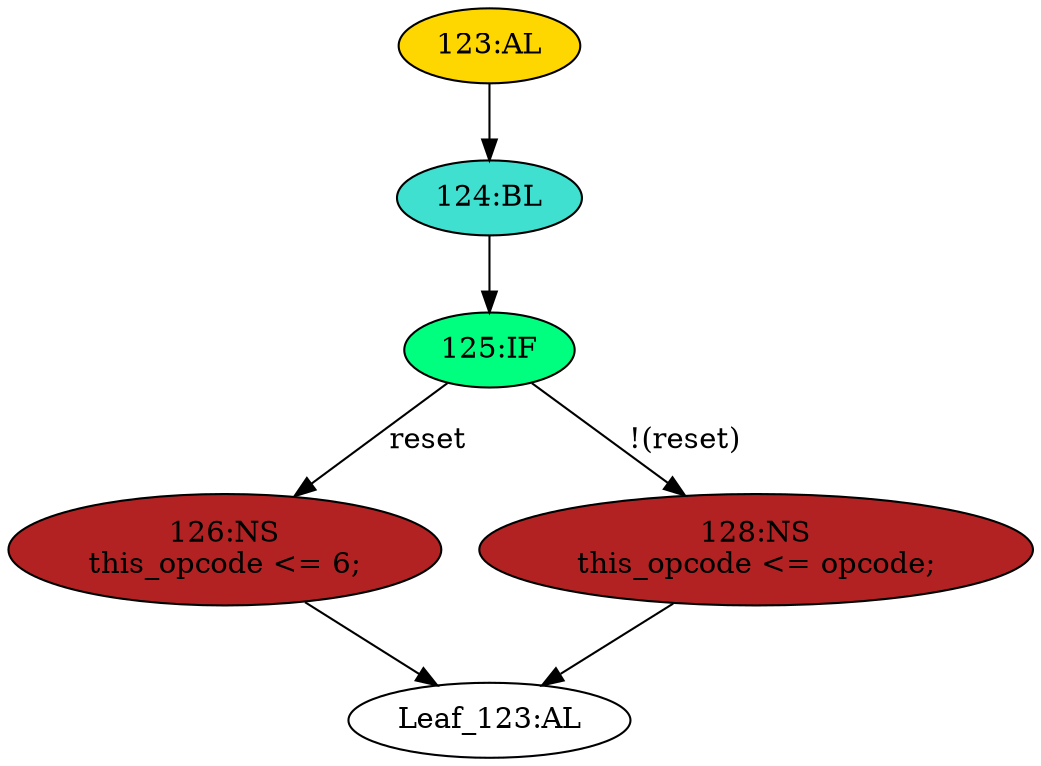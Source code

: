 strict digraph "" {
	node [label="\N"];
	"125:IF"	 [ast="<pyverilog.vparser.ast.IfStatement object at 0x7f7a879fba50>",
		fillcolor=springgreen,
		label="125:IF",
		statements="[]",
		style=filled,
		typ=IfStatement];
	"126:NS"	 [ast="<pyverilog.vparser.ast.NonblockingSubstitution object at 0x7f7a879fbc90>",
		fillcolor=firebrick,
		label="126:NS
this_opcode <= 6;",
		statements="[<pyverilog.vparser.ast.NonblockingSubstitution object at 0x7f7a879fbc90>]",
		style=filled,
		typ=NonblockingSubstitution];
	"125:IF" -> "126:NS"	 [cond="['reset']",
		label=reset,
		lineno=125];
	"128:NS"	 [ast="<pyverilog.vparser.ast.NonblockingSubstitution object at 0x7f7a879fbad0>",
		fillcolor=firebrick,
		label="128:NS
this_opcode <= opcode;",
		statements="[<pyverilog.vparser.ast.NonblockingSubstitution object at 0x7f7a879fbad0>]",
		style=filled,
		typ=NonblockingSubstitution];
	"125:IF" -> "128:NS"	 [cond="['reset']",
		label="!(reset)",
		lineno=125];
	"Leaf_123:AL"	 [def_var="['this_opcode']",
		label="Leaf_123:AL"];
	"123:AL"	 [ast="<pyverilog.vparser.ast.Always object at 0x7f7a879fbe10>",
		clk_sens=True,
		fillcolor=gold,
		label="123:AL",
		sens="['clk', 'reset']",
		statements="[]",
		style=filled,
		typ=Always,
		use_var="['reset', 'opcode']"];
	"124:BL"	 [ast="<pyverilog.vparser.ast.Block object at 0x7f7a879fbf90>",
		fillcolor=turquoise,
		label="124:BL",
		statements="[]",
		style=filled,
		typ=Block];
	"123:AL" -> "124:BL"	 [cond="[]",
		lineno=None];
	"126:NS" -> "Leaf_123:AL"	 [cond="[]",
		lineno=None];
	"124:BL" -> "125:IF"	 [cond="[]",
		lineno=None];
	"128:NS" -> "Leaf_123:AL"	 [cond="[]",
		lineno=None];
}
